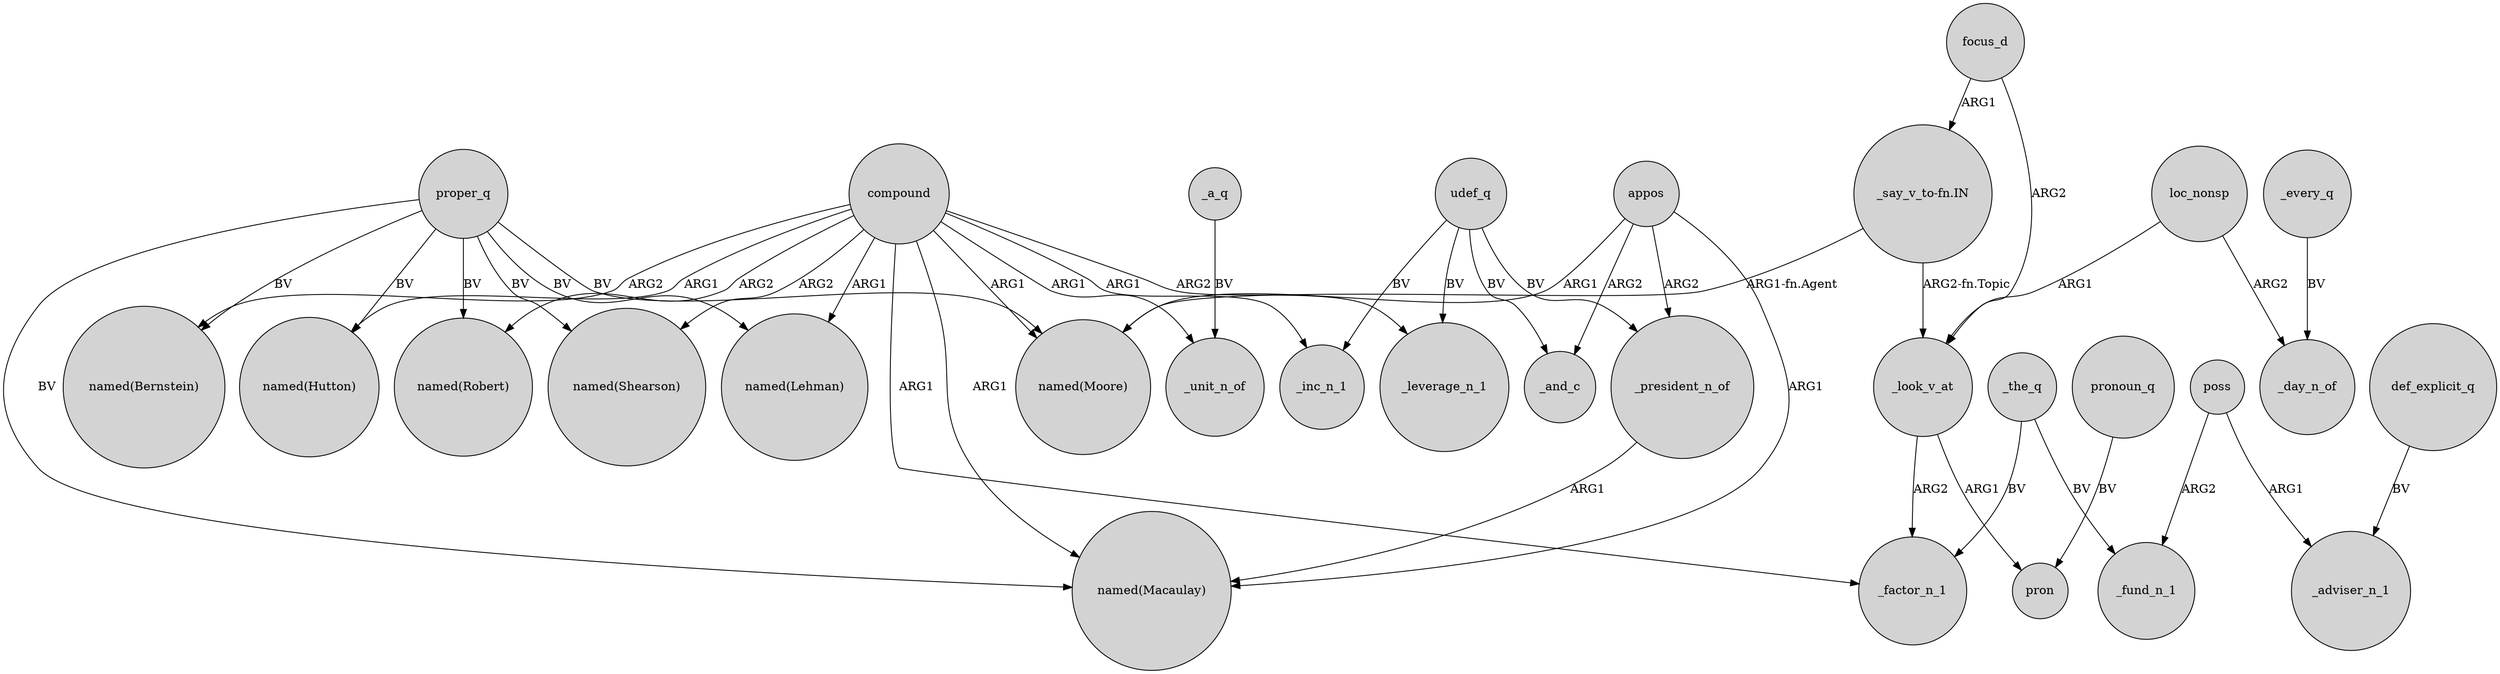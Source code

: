 digraph {
	node [shape=circle style=filled]
	proper_q -> "named(Bernstein)" [label=BV]
	udef_q -> _inc_n_1 [label=BV]
	proper_q -> "named(Shearson)" [label=BV]
	loc_nonsp -> _look_v_at [label=ARG1]
	compound -> _unit_n_of [label=ARG1]
	poss -> _fund_n_1 [label=ARG2]
	compound -> _factor_n_1 [label=ARG1]
	_the_q -> _factor_n_1 [label=BV]
	compound -> "named(Robert)" [label=ARG2]
	_look_v_at -> _factor_n_1 [label=ARG2]
	appos -> "named(Macaulay)" [label=ARG1]
	compound -> _leverage_n_1 [label=ARG2]
	def_explicit_q -> _adviser_n_1 [label=BV]
	focus_d -> "_say_v_to-fn.IN" [label=ARG1]
	_the_q -> _fund_n_1 [label=BV]
	proper_q -> "named(Lehman)" [label=BV]
	proper_q -> "named(Hutton)" [label=BV]
	appos -> _president_n_of [label=ARG2]
	pronoun_q -> pron [label=BV]
	proper_q -> "named(Macaulay)" [label=BV]
	compound -> "named(Bernstein)" [label=ARG2]
	appos -> _and_c [label=ARG2]
	udef_q -> _president_n_of [label=BV]
	proper_q -> "named(Robert)" [label=BV]
	_a_q -> _unit_n_of [label=BV]
	_president_n_of -> "named(Macaulay)" [label=ARG1]
	compound -> "named(Macaulay)" [label=ARG1]
	compound -> "named(Moore)" [label=ARG1]
	proper_q -> "named(Moore)" [label=BV]
	loc_nonsp -> _day_n_of [label=ARG2]
	compound -> "named(Shearson)" [label=ARG2]
	focus_d -> _look_v_at [label=ARG2]
	"_say_v_to-fn.IN" -> "named(Moore)" [label="ARG1-fn.Agent"]
	compound -> _inc_n_1 [label=ARG1]
	_every_q -> _day_n_of [label=BV]
	udef_q -> _and_c [label=BV]
	compound -> "named(Lehman)" [label=ARG1]
	poss -> _adviser_n_1 [label=ARG1]
	udef_q -> _leverage_n_1 [label=BV]
	compound -> "named(Hutton)" [label=ARG1]
	"_say_v_to-fn.IN" -> _look_v_at [label="ARG2-fn.Topic"]
	appos -> "named(Moore)" [label=ARG1]
	_look_v_at -> pron [label=ARG1]
}
